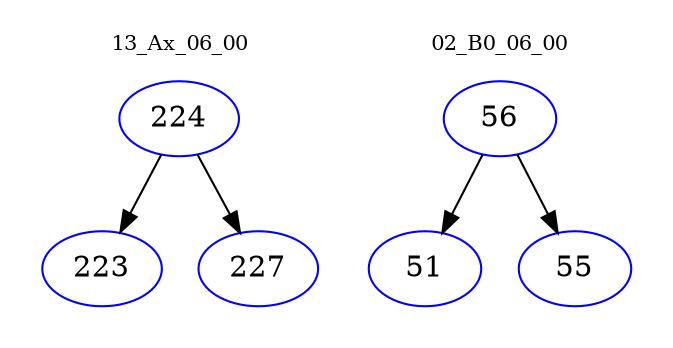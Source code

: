 digraph{
subgraph cluster_0 {
color = white
label = "13_Ax_06_00";
fontsize=10;
T0_224 [label="224", color="blue"]
T0_224 -> T0_223 [color="black"]
T0_223 [label="223", color="blue"]
T0_224 -> T0_227 [color="black"]
T0_227 [label="227", color="blue"]
}
subgraph cluster_1 {
color = white
label = "02_B0_06_00";
fontsize=10;
T1_56 [label="56", color="blue"]
T1_56 -> T1_51 [color="black"]
T1_51 [label="51", color="blue"]
T1_56 -> T1_55 [color="black"]
T1_55 [label="55", color="blue"]
}
}
